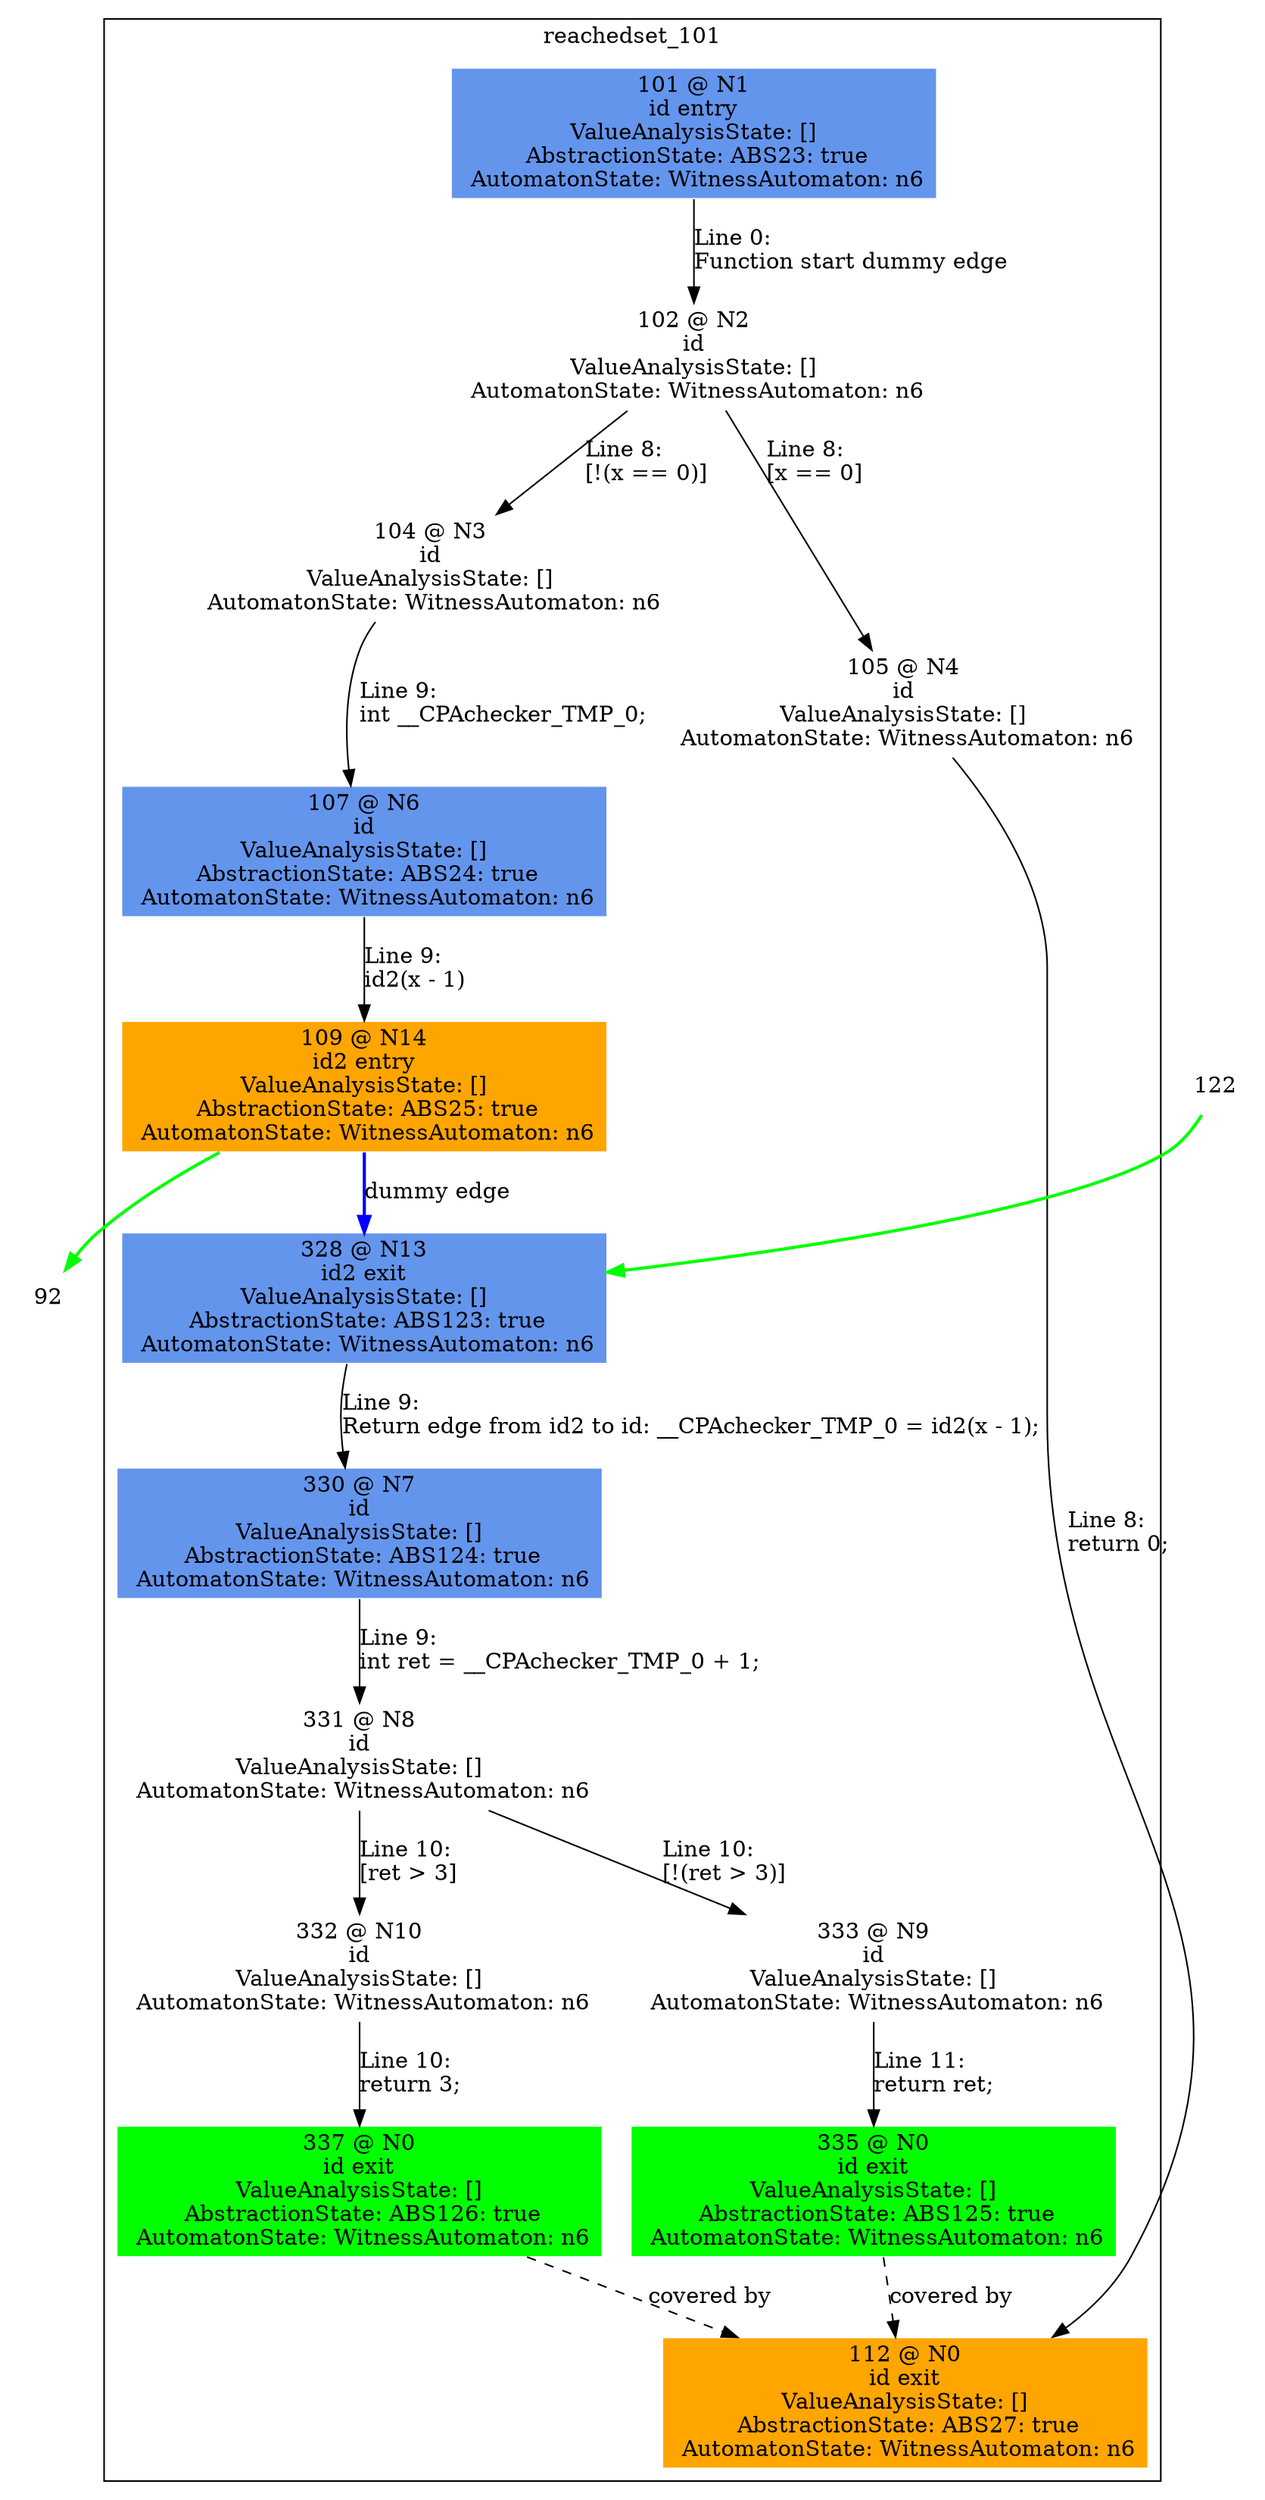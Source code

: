 digraph ARG {
node [style="filled" shape="box" color="white"]
subgraph cluster_101 {
label="reachedset_101"
101 [fillcolor="cornflowerblue" label="101 @ N1\nid entry\nValueAnalysisState: []\n AbstractionState: ABS23: true\n AutomatonState: WitnessAutomaton: n6\n" id="101"]
102 [label="102 @ N2\nid\nValueAnalysisState: []\n AutomatonState: WitnessAutomaton: n6\n" id="102"]
105 [label="105 @ N4\nid\nValueAnalysisState: []\n AutomatonState: WitnessAutomaton: n6\n" id="105"]
112 [fillcolor="orange" label="112 @ N0\nid exit\nValueAnalysisState: []\n AbstractionState: ABS27: true\n AutomatonState: WitnessAutomaton: n6\n" id="112"]
104 [label="104 @ N3\nid\nValueAnalysisState: []\n AutomatonState: WitnessAutomaton: n6\n" id="104"]
107 [fillcolor="cornflowerblue" label="107 @ N6\nid\nValueAnalysisState: []\n AbstractionState: ABS24: true\n AutomatonState: WitnessAutomaton: n6\n" id="107"]
109 [fillcolor="orange" label="109 @ N14\nid2 entry\nValueAnalysisState: []\n AbstractionState: ABS25: true\n AutomatonState: WitnessAutomaton: n6\n" id="109"]
328 [fillcolor="cornflowerblue" label="328 @ N13\nid2 exit\nValueAnalysisState: []\n AbstractionState: ABS123: true\n AutomatonState: WitnessAutomaton: n6\n" id="328"]
330 [fillcolor="cornflowerblue" label="330 @ N7\nid\nValueAnalysisState: []\n AbstractionState: ABS124: true\n AutomatonState: WitnessAutomaton: n6\n" id="330"]
331 [label="331 @ N8\nid\nValueAnalysisState: []\n AutomatonState: WitnessAutomaton: n6\n" id="331"]
333 [label="333 @ N9\nid\nValueAnalysisState: []\n AutomatonState: WitnessAutomaton: n6\n" id="333"]
335 [fillcolor="green" label="335 @ N0\nid exit\nValueAnalysisState: []\n AbstractionState: ABS125: true\n AutomatonState: WitnessAutomaton: n6\n" id="335"]
332 [label="332 @ N10\nid\nValueAnalysisState: []\n AutomatonState: WitnessAutomaton: n6\n" id="332"]
337 [fillcolor="green" label="337 @ N0\nid exit\nValueAnalysisState: []\n AbstractionState: ABS126: true\n AutomatonState: WitnessAutomaton: n6\n" id="337"]
101 -> 102 [label="Line 0: \lFunction start dummy edge\l" id="101 -> 102"]
102 -> 104 [label="Line 8: \l[!(x == 0)]\l" id="102 -> 104"]
102 -> 105 [label="Line 8: \l[x == 0]\l" id="102 -> 105"]
105 -> 112 [label="Line 8: \lreturn 0;\l" id="105 -> 112"]
335 -> 112 [style="dashed" weight="0" label="covered by"]
337 -> 112 [style="dashed" weight="0" label="covered by"]
104 -> 107 [label="Line 9: \lint __CPAchecker_TMP_0;\l" id="104 -> 107"]
107 -> 109 [label="Line 9: \lid2(x - 1)\l" id="107 -> 109"]
109 -> 328 [style="bold" color="blue" label="dummy edge" id="109 -> 328"]
328 -> 330 [label="Line 9: \lReturn edge from id2 to id: __CPAchecker_TMP_0 = id2(x - 1);\l" id="328 -> 330"]
330 -> 331 [label="Line 9: \lint ret = __CPAchecker_TMP_0 + 1;\l" id="330 -> 331"]
331 -> 332 [label="Line 10: \l[ret > 3]\l" id="331 -> 332"]
331 -> 333 [label="Line 10: \l[!(ret > 3)]\l" id="331 -> 333"]
333 -> 335 [label="Line 11: \lreturn ret;\l" id="333 -> 335"]
332 -> 337 [label="Line 10: \lreturn 3;\l" id="332 -> 337"]
}
122 -> 328 [color=green style=bold]
109 -> 92 [color=green style=bold]
}
